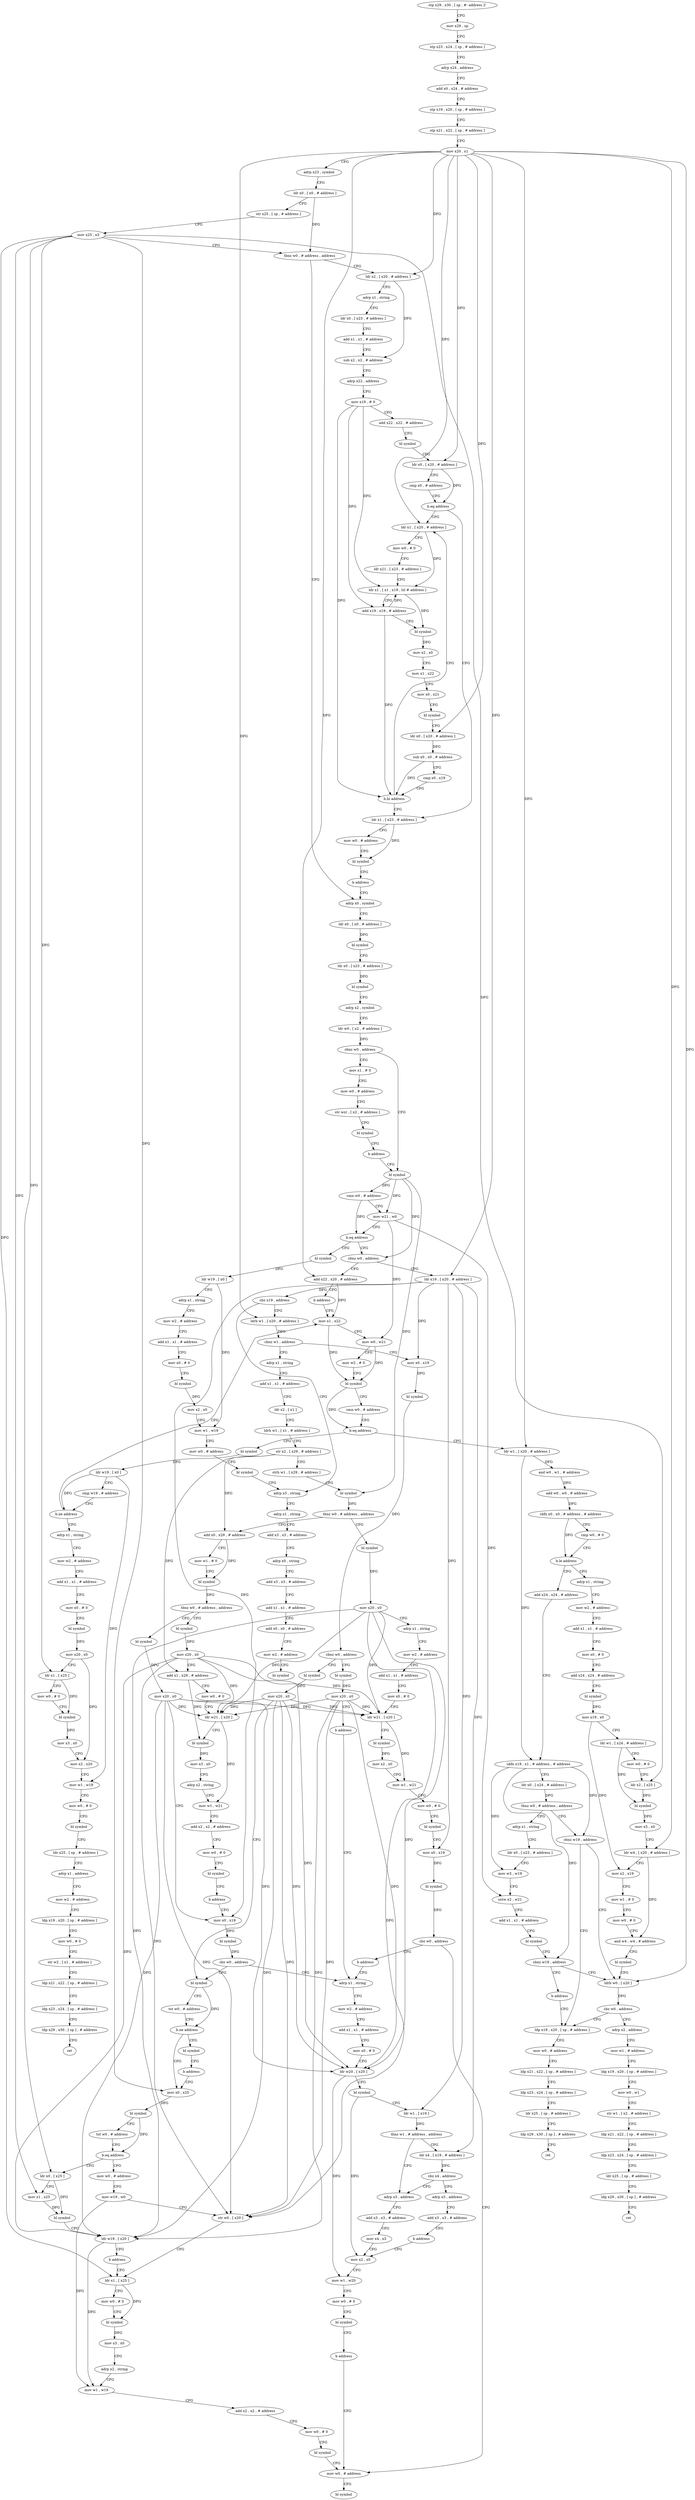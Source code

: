 digraph "func" {
"4220616" [label = "stp x29 , x30 , [ sp , #- address ]!" ]
"4220620" [label = "mov x29 , sp" ]
"4220624" [label = "stp x23 , x24 , [ sp , # address ]" ]
"4220628" [label = "adrp x24 , address" ]
"4220632" [label = "add x0 , x24 , # address" ]
"4220636" [label = "stp x19 , x20 , [ sp , # address ]" ]
"4220640" [label = "stp x21 , x22 , [ sp , # address ]" ]
"4220644" [label = "mov x20 , x1" ]
"4220648" [label = "adrp x23 , symbol" ]
"4220652" [label = "ldr x0 , [ x0 , # address ]" ]
"4220656" [label = "str x25 , [ sp , # address ]" ]
"4220660" [label = "mov x25 , x3" ]
"4220664" [label = "tbnz w0 , # address , address" ]
"4221056" [label = "ldr x2 , [ x20 , # address ]" ]
"4220668" [label = "adrp x0 , symbol" ]
"4221060" [label = "adrp x1 , string" ]
"4221064" [label = "ldr x0 , [ x23 , # address ]" ]
"4221068" [label = "add x1 , x1 , # address" ]
"4221072" [label = "sub x2 , x2 , # address" ]
"4221076" [label = "adrp x22 , address" ]
"4221080" [label = "mov x19 , # 0" ]
"4221084" [label = "add x22 , x22 , # address" ]
"4221088" [label = "bl symbol" ]
"4221092" [label = "ldr x0 , [ x20 , # address ]" ]
"4221096" [label = "cmp x0 , # address" ]
"4221100" [label = "b.eq address" ]
"4221160" [label = "ldr x1 , [ x23 , # address ]" ]
"4221104" [label = "ldr x1 , [ x20 , # address ]" ]
"4220672" [label = "ldr x0 , [ x0 , # address ]" ]
"4220676" [label = "bl symbol" ]
"4220680" [label = "ldr x0 , [ x23 , # address ]" ]
"4220684" [label = "bl symbol" ]
"4220688" [label = "adrp x2 , symbol" ]
"4220692" [label = "ldr w0 , [ x2 , # address ]" ]
"4220696" [label = "cbnz w0 , address" ]
"4221032" [label = "mov x1 , # 0" ]
"4220700" [label = "bl symbol" ]
"4221164" [label = "mov w0 , # address" ]
"4221168" [label = "bl symbol" ]
"4221172" [label = "b address" ]
"4221108" [label = "mov w0 , # 0" ]
"4221112" [label = "ldr x21 , [ x23 , # address ]" ]
"4221116" [label = "ldr x1 , [ x1 , x19 , lsl # address ]" ]
"4221120" [label = "add x19 , x19 , # address" ]
"4221124" [label = "bl symbol" ]
"4221128" [label = "mov x2 , x0" ]
"4221132" [label = "mov x1 , x22" ]
"4221136" [label = "mov x0 , x21" ]
"4221140" [label = "bl symbol" ]
"4221144" [label = "ldr x0 , [ x20 , # address ]" ]
"4221148" [label = "sub x0 , x0 , # address" ]
"4221152" [label = "cmp x0 , x19" ]
"4221156" [label = "b.hi address" ]
"4221036" [label = "mov w0 , # address" ]
"4221040" [label = "str wzr , [ x2 , # address ]" ]
"4221044" [label = "bl symbol" ]
"4221048" [label = "b address" ]
"4220704" [label = "cmn w0 , # address" ]
"4220708" [label = "mov w21 , w0" ]
"4220712" [label = "b.eq address" ]
"4221668" [label = "bl symbol" ]
"4220716" [label = "cbnz w0 , address" ]
"4221672" [label = "ldr w19 , [ x0 ]" ]
"4221676" [label = "adrp x1 , string" ]
"4221680" [label = "mov w2 , # address" ]
"4221684" [label = "add x1 , x1 , # address" ]
"4221688" [label = "mov x0 , # 0" ]
"4221692" [label = "bl symbol" ]
"4221696" [label = "mov x2 , x0" ]
"4221700" [label = "mov w1 , w19" ]
"4221704" [label = "mov w0 , # address" ]
"4221708" [label = "bl symbol" ]
"4221712" [label = "adrp x3 , string" ]
"4220840" [label = "add x22 , x20 , # address" ]
"4220720" [label = "ldr x19 , [ x20 , # address ]" ]
"4220844" [label = "b address" ]
"4220864" [label = "mov x1 , x22" ]
"4220724" [label = "cbz x19 , address" ]
"4220728" [label = "ldrb w1 , [ x20 , # address ]" ]
"4220868" [label = "mov w0 , w21" ]
"4220872" [label = "mov w2 , # 0" ]
"4220876" [label = "bl symbol" ]
"4220880" [label = "cmn w0 , # address" ]
"4220884" [label = "b.eq address" ]
"4220848" [label = "bl symbol" ]
"4220888" [label = "ldr w1 , [ x20 , # address ]" ]
"4221716" [label = "adrp x1 , string" ]
"4221720" [label = "add x3 , x3 , # address" ]
"4221724" [label = "adrp x0 , string" ]
"4221728" [label = "add x3 , x3 , # address" ]
"4221732" [label = "add x1 , x1 , # address" ]
"4221736" [label = "add x0 , x0 , # address" ]
"4221740" [label = "mov w2 , # address" ]
"4221744" [label = "bl symbol" ]
"4220732" [label = "cbnz w1 , address" ]
"4221272" [label = "adrp x1 , string" ]
"4220736" [label = "mov x0 , x19" ]
"4220852" [label = "ldr w19 , [ x0 ]" ]
"4220856" [label = "cmp w19 , # address" ]
"4220860" [label = "b.ne address" ]
"4221176" [label = "adrp x1 , string" ]
"4220892" [label = "and w0 , w1 , # address" ]
"4220896" [label = "add w0 , w0 , # address" ]
"4220900" [label = "sbfx x0 , x0 , # address , # address" ]
"4220904" [label = "cmp w0 , # 0" ]
"4220908" [label = "b.le address" ]
"4221408" [label = "add x24 , x24 , # address" ]
"4220912" [label = "adrp x1 , string" ]
"4221276" [label = "add x1 , x1 , # address" ]
"4221280" [label = "ldr x2 , [ x1 ]" ]
"4221284" [label = "ldrh w1 , [ x1 , # address ]" ]
"4221288" [label = "str x2 , [ x29 , # address ]" ]
"4221292" [label = "strh w1 , [ x29 , # address ]" ]
"4221296" [label = "bl symbol" ]
"4221300" [label = "tbnz w0 , # address , address" ]
"4221552" [label = "bl symbol" ]
"4221304" [label = "add x0 , x29 , # address" ]
"4220740" [label = "bl symbol" ]
"4220744" [label = "cbnz w0 , address" ]
"4221488" [label = "bl symbol" ]
"4220748" [label = "bl symbol" ]
"4221180" [label = "mov w2 , # address" ]
"4221184" [label = "add x1 , x1 , # address" ]
"4221188" [label = "mov x0 , # 0" ]
"4221192" [label = "bl symbol" ]
"4221196" [label = "mov x20 , x0" ]
"4221200" [label = "ldr x1 , [ x25 ]" ]
"4221204" [label = "mov w0 , # 0" ]
"4221208" [label = "bl symbol" ]
"4221212" [label = "mov x3 , x0" ]
"4221216" [label = "mov x2 , x20" ]
"4221220" [label = "mov w1 , w19" ]
"4221224" [label = "mov w0 , # 0" ]
"4221228" [label = "bl symbol" ]
"4221232" [label = "ldr x25 , [ sp , # address ]" ]
"4221236" [label = "adrp x1 , address" ]
"4221240" [label = "mov w2 , # address" ]
"4221244" [label = "ldp x19 , x20 , [ sp , # address ]" ]
"4221248" [label = "mov w0 , # 0" ]
"4221252" [label = "str w2 , [ x1 , # address ]" ]
"4221256" [label = "ldp x21 , x22 , [ sp , # address ]" ]
"4221260" [label = "ldp x23 , x24 , [ sp , # address ]" ]
"4221264" [label = "ldp x29 , x30 , [ sp ] , # address" ]
"4221268" [label = "ret" ]
"4221412" [label = "ubfx x19 , x1 , # address , # address" ]
"4221416" [label = "ldr x0 , [ x24 , # address ]" ]
"4221420" [label = "tbnz w0 , # address , address" ]
"4221520" [label = "adrp x1 , string" ]
"4221424" [label = "cbnz w19 , address" ]
"4220916" [label = "mov w2 , # address" ]
"4220920" [label = "add x1 , x1 , # address" ]
"4220924" [label = "mov x0 , # 0" ]
"4220928" [label = "add x24 , x24 , # address" ]
"4220932" [label = "bl symbol" ]
"4220936" [label = "mov x19 , x0" ]
"4220940" [label = "ldr w1 , [ x24 , # address ]" ]
"4220944" [label = "mov w0 , # 0" ]
"4220948" [label = "ldr x2 , [ x25 ]" ]
"4220952" [label = "bl symbol" ]
"4220956" [label = "mov x3 , x0" ]
"4220960" [label = "ldr w4 , [ x20 , # address ]" ]
"4220964" [label = "mov x2 , x19" ]
"4220968" [label = "mov w1 , # 0" ]
"4220972" [label = "mov w0 , # 0" ]
"4220976" [label = "and w4 , w4 , # address" ]
"4220980" [label = "bl symbol" ]
"4220984" [label = "ldrb w0 , [ x20 ]" ]
"4221556" [label = "mov x20 , x0" ]
"4221560" [label = "adrp x1 , string" ]
"4221564" [label = "mov w2 , # address" ]
"4221568" [label = "add x1 , x1 , # address" ]
"4221572" [label = "mov x0 , # 0" ]
"4221576" [label = "ldr w21 , [ x20 ]" ]
"4221580" [label = "bl symbol" ]
"4221584" [label = "mov x2 , x0" ]
"4221588" [label = "mov w1 , w21" ]
"4221592" [label = "mov w0 , # 0" ]
"4221596" [label = "bl symbol" ]
"4221600" [label = "mov x0 , x19" ]
"4221604" [label = "bl symbol" ]
"4221608" [label = "cbz w0 , address" ]
"4220832" [label = "mov w0 , # address" ]
"4221612" [label = "b address" ]
"4221308" [label = "mov w1 , # 0" ]
"4221312" [label = "bl symbol" ]
"4221316" [label = "tbnz w0 , # address , address" ]
"4221616" [label = "bl symbol" ]
"4221320" [label = "bl symbol" ]
"4221492" [label = "mov x20 , x0" ]
"4221496" [label = "b address" ]
"4221340" [label = "adrp x1 , string" ]
"4220752" [label = "mov x20 , x0" ]
"4220756" [label = "bl symbol" ]
"4221524" [label = "ldr x0 , [ x23 , # address ]" ]
"4221528" [label = "mov w3 , w19" ]
"4221532" [label = "sxtw x2 , w21" ]
"4221536" [label = "add x1 , x1 , # address" ]
"4221540" [label = "bl symbol" ]
"4221544" [label = "cbnz w19 , address" ]
"4221548" [label = "b address" ]
"4221428" [label = "ldp x19 , x20 , [ sp , # address ]" ]
"4221432" [label = "mov w0 , # address" ]
"4221436" [label = "ldp x21 , x22 , [ sp , # address ]" ]
"4221440" [label = "ldp x23 , x24 , [ sp , # address ]" ]
"4221444" [label = "ldr x25 , [ sp , # address ]" ]
"4221448" [label = "ldp x29 , x30 , [ sp ] , # address" ]
"4221452" [label = "ret" ]
"4220992" [label = "adrp x2 , address" ]
"4220996" [label = "mov w1 , # address" ]
"4221000" [label = "ldp x19 , x20 , [ sp , # address ]" ]
"4221004" [label = "mov w0 , w1" ]
"4221008" [label = "str w1 , [ x2 , # address ]" ]
"4221012" [label = "ldp x21 , x22 , [ sp , # address ]" ]
"4221016" [label = "ldp x23 , x24 , [ sp , # address ]" ]
"4221020" [label = "ldr x25 , [ sp , # address ]" ]
"4221024" [label = "ldp x29 , x30 , [ sp ] , # address" ]
"4221028" [label = "ret" ]
"4220836" [label = "bl symbol" ]
"4221620" [label = "mov x20 , x0" ]
"4221624" [label = "add x1 , x29 , # address" ]
"4221628" [label = "mov w0 , # 0" ]
"4221632" [label = "ldr w21 , [ x20 ]" ]
"4221636" [label = "bl symbol" ]
"4221640" [label = "mov x3 , x0" ]
"4221644" [label = "adrp x2 , string" ]
"4221648" [label = "mov w1 , w21" ]
"4221652" [label = "add x2 , x2 , # address" ]
"4221656" [label = "mov w0 , # 0" ]
"4221660" [label = "bl symbol" ]
"4221664" [label = "b address" ]
"4221328" [label = "mov x0 , x19" ]
"4221324" [label = "mov x20 , x0" ]
"4221344" [label = "mov w2 , # address" ]
"4221348" [label = "add x1 , x1 , # address" ]
"4221352" [label = "mov x0 , # 0" ]
"4221356" [label = "ldr w20 , [ x20 ]" ]
"4221360" [label = "bl symbol" ]
"4221364" [label = "ldr w1 , [ x19 ]" ]
"4221368" [label = "tbnz w1 , # address , address" ]
"4221500" [label = "ldr x4 , [ x19 , # address ]" ]
"4221372" [label = "adrp x3 , address" ]
"4221480" [label = "bl symbol" ]
"4221484" [label = "b address" ]
"4220768" [label = "mov x0 , x25" ]
"4220772" [label = "bl symbol" ]
"4220776" [label = "tst w0 , # address" ]
"4220780" [label = "b.eq address" ]
"4221456" [label = "ldr x0 , [ x25 ]" ]
"4220784" [label = "mov w0 , # address" ]
"4220988" [label = "cbz w0 , address" ]
"4221332" [label = "bl symbol" ]
"4221336" [label = "cbz w0 , address" ]
"4220760" [label = "tst w0 , # address" ]
"4220764" [label = "b.ne address" ]
"4221504" [label = "cbz x4 , address" ]
"4221508" [label = "adrp x3 , address" ]
"4221376" [label = "add x3 , x3 , # address" ]
"4221380" [label = "mov x4 , x3" ]
"4221384" [label = "mov x2 , x0" ]
"4221460" [label = "mov x1 , x25" ]
"4221464" [label = "bl symbol" ]
"4221468" [label = "ldr w19 , [ x20 ]" ]
"4221472" [label = "b address" ]
"4220796" [label = "ldr x1 , [ x25 ]" ]
"4220788" [label = "mov w19 , w0" ]
"4220792" [label = "str w0 , [ x20 ]" ]
"4221512" [label = "add x3 , x3 , # address" ]
"4221516" [label = "b address" ]
"4220800" [label = "mov w0 , # 0" ]
"4220804" [label = "bl symbol" ]
"4220808" [label = "mov x3 , x0" ]
"4220812" [label = "adrp x2 , string" ]
"4220816" [label = "mov w1 , w19" ]
"4220820" [label = "add x2 , x2 , # address" ]
"4220824" [label = "mov w0 , # 0" ]
"4220828" [label = "bl symbol" ]
"4221388" [label = "mov w1 , w20" ]
"4221392" [label = "mov w0 , # 0" ]
"4221396" [label = "bl symbol" ]
"4221400" [label = "b address" ]
"4220616" -> "4220620" [ label = "CFG" ]
"4220620" -> "4220624" [ label = "CFG" ]
"4220624" -> "4220628" [ label = "CFG" ]
"4220628" -> "4220632" [ label = "CFG" ]
"4220632" -> "4220636" [ label = "CFG" ]
"4220636" -> "4220640" [ label = "CFG" ]
"4220640" -> "4220644" [ label = "CFG" ]
"4220644" -> "4220648" [ label = "CFG" ]
"4220644" -> "4221056" [ label = "DFG" ]
"4220644" -> "4221092" [ label = "DFG" ]
"4220644" -> "4221104" [ label = "DFG" ]
"4220644" -> "4221144" [ label = "DFG" ]
"4220644" -> "4220840" [ label = "DFG" ]
"4220644" -> "4220720" [ label = "DFG" ]
"4220644" -> "4220728" [ label = "DFG" ]
"4220644" -> "4220888" [ label = "DFG" ]
"4220644" -> "4220960" [ label = "DFG" ]
"4220644" -> "4220984" [ label = "DFG" ]
"4220648" -> "4220652" [ label = "CFG" ]
"4220652" -> "4220656" [ label = "CFG" ]
"4220652" -> "4220664" [ label = "DFG" ]
"4220656" -> "4220660" [ label = "CFG" ]
"4220660" -> "4220664" [ label = "CFG" ]
"4220660" -> "4221200" [ label = "DFG" ]
"4220660" -> "4220948" [ label = "DFG" ]
"4220660" -> "4220768" [ label = "DFG" ]
"4220660" -> "4221456" [ label = "DFG" ]
"4220660" -> "4221460" [ label = "DFG" ]
"4220660" -> "4220796" [ label = "DFG" ]
"4220664" -> "4221056" [ label = "CFG" ]
"4220664" -> "4220668" [ label = "CFG" ]
"4221056" -> "4221060" [ label = "CFG" ]
"4221056" -> "4221072" [ label = "DFG" ]
"4220668" -> "4220672" [ label = "CFG" ]
"4221060" -> "4221064" [ label = "CFG" ]
"4221064" -> "4221068" [ label = "CFG" ]
"4221068" -> "4221072" [ label = "CFG" ]
"4221072" -> "4221076" [ label = "CFG" ]
"4221076" -> "4221080" [ label = "CFG" ]
"4221080" -> "4221084" [ label = "CFG" ]
"4221080" -> "4221116" [ label = "DFG" ]
"4221080" -> "4221120" [ label = "DFG" ]
"4221080" -> "4221156" [ label = "DFG" ]
"4221084" -> "4221088" [ label = "CFG" ]
"4221088" -> "4221092" [ label = "CFG" ]
"4221092" -> "4221096" [ label = "CFG" ]
"4221092" -> "4221100" [ label = "DFG" ]
"4221096" -> "4221100" [ label = "CFG" ]
"4221100" -> "4221160" [ label = "CFG" ]
"4221100" -> "4221104" [ label = "CFG" ]
"4221160" -> "4221164" [ label = "CFG" ]
"4221160" -> "4221168" [ label = "DFG" ]
"4221104" -> "4221108" [ label = "CFG" ]
"4221104" -> "4221116" [ label = "DFG" ]
"4220672" -> "4220676" [ label = "DFG" ]
"4220676" -> "4220680" [ label = "CFG" ]
"4220680" -> "4220684" [ label = "DFG" ]
"4220684" -> "4220688" [ label = "CFG" ]
"4220688" -> "4220692" [ label = "CFG" ]
"4220692" -> "4220696" [ label = "DFG" ]
"4220696" -> "4221032" [ label = "CFG" ]
"4220696" -> "4220700" [ label = "CFG" ]
"4221032" -> "4221036" [ label = "CFG" ]
"4220700" -> "4220704" [ label = "DFG" ]
"4220700" -> "4220708" [ label = "DFG" ]
"4220700" -> "4220716" [ label = "DFG" ]
"4220700" -> "4221296" [ label = "DFG" ]
"4221164" -> "4221168" [ label = "CFG" ]
"4221168" -> "4221172" [ label = "CFG" ]
"4221172" -> "4220668" [ label = "CFG" ]
"4221108" -> "4221112" [ label = "CFG" ]
"4221112" -> "4221116" [ label = "CFG" ]
"4221116" -> "4221120" [ label = "CFG" ]
"4221116" -> "4221124" [ label = "DFG" ]
"4221120" -> "4221124" [ label = "CFG" ]
"4221120" -> "4221116" [ label = "DFG" ]
"4221120" -> "4221156" [ label = "DFG" ]
"4221124" -> "4221128" [ label = "DFG" ]
"4221128" -> "4221132" [ label = "CFG" ]
"4221132" -> "4221136" [ label = "CFG" ]
"4221136" -> "4221140" [ label = "CFG" ]
"4221140" -> "4221144" [ label = "CFG" ]
"4221144" -> "4221148" [ label = "DFG" ]
"4221148" -> "4221152" [ label = "CFG" ]
"4221148" -> "4221156" [ label = "DFG" ]
"4221152" -> "4221156" [ label = "CFG" ]
"4221156" -> "4221104" [ label = "CFG" ]
"4221156" -> "4221160" [ label = "CFG" ]
"4221036" -> "4221040" [ label = "CFG" ]
"4221040" -> "4221044" [ label = "CFG" ]
"4221044" -> "4221048" [ label = "CFG" ]
"4221048" -> "4220700" [ label = "CFG" ]
"4220704" -> "4220708" [ label = "CFG" ]
"4220704" -> "4220712" [ label = "DFG" ]
"4220708" -> "4220712" [ label = "CFG" ]
"4220708" -> "4220868" [ label = "DFG" ]
"4220708" -> "4221532" [ label = "DFG" ]
"4220712" -> "4221668" [ label = "CFG" ]
"4220712" -> "4220716" [ label = "CFG" ]
"4221668" -> "4221672" [ label = "DFG" ]
"4220716" -> "4220840" [ label = "CFG" ]
"4220716" -> "4220720" [ label = "CFG" ]
"4221672" -> "4221676" [ label = "CFG" ]
"4221672" -> "4221700" [ label = "DFG" ]
"4221676" -> "4221680" [ label = "CFG" ]
"4221680" -> "4221684" [ label = "CFG" ]
"4221684" -> "4221688" [ label = "CFG" ]
"4221688" -> "4221692" [ label = "CFG" ]
"4221692" -> "4221696" [ label = "DFG" ]
"4221696" -> "4221700" [ label = "CFG" ]
"4221700" -> "4221704" [ label = "CFG" ]
"4221704" -> "4221708" [ label = "CFG" ]
"4221708" -> "4221712" [ label = "CFG" ]
"4221712" -> "4221716" [ label = "CFG" ]
"4220840" -> "4220844" [ label = "CFG" ]
"4220840" -> "4220864" [ label = "DFG" ]
"4220720" -> "4220724" [ label = "DFG" ]
"4220720" -> "4220736" [ label = "DFG" ]
"4220720" -> "4221600" [ label = "DFG" ]
"4220720" -> "4221364" [ label = "DFG" ]
"4220720" -> "4221328" [ label = "DFG" ]
"4220720" -> "4221500" [ label = "DFG" ]
"4220844" -> "4220864" [ label = "CFG" ]
"4220864" -> "4220868" [ label = "CFG" ]
"4220864" -> "4220876" [ label = "DFG" ]
"4220724" -> "4221712" [ label = "CFG" ]
"4220724" -> "4220728" [ label = "CFG" ]
"4220728" -> "4220732" [ label = "DFG" ]
"4220868" -> "4220872" [ label = "CFG" ]
"4220868" -> "4220876" [ label = "DFG" ]
"4220872" -> "4220876" [ label = "CFG" ]
"4220876" -> "4220880" [ label = "CFG" ]
"4220876" -> "4220884" [ label = "DFG" ]
"4220880" -> "4220884" [ label = "CFG" ]
"4220884" -> "4220848" [ label = "CFG" ]
"4220884" -> "4220888" [ label = "CFG" ]
"4220848" -> "4220852" [ label = "DFG" ]
"4220888" -> "4220892" [ label = "DFG" ]
"4220888" -> "4221412" [ label = "DFG" ]
"4221716" -> "4221720" [ label = "CFG" ]
"4221720" -> "4221724" [ label = "CFG" ]
"4221724" -> "4221728" [ label = "CFG" ]
"4221728" -> "4221732" [ label = "CFG" ]
"4221732" -> "4221736" [ label = "CFG" ]
"4221736" -> "4221740" [ label = "CFG" ]
"4221740" -> "4221744" [ label = "CFG" ]
"4220732" -> "4221272" [ label = "CFG" ]
"4220732" -> "4220736" [ label = "CFG" ]
"4221272" -> "4221276" [ label = "CFG" ]
"4220736" -> "4220740" [ label = "DFG" ]
"4220852" -> "4220856" [ label = "CFG" ]
"4220852" -> "4220860" [ label = "DFG" ]
"4220852" -> "4221220" [ label = "DFG" ]
"4220856" -> "4220860" [ label = "CFG" ]
"4220860" -> "4221176" [ label = "CFG" ]
"4220860" -> "4220864" [ label = "CFG" ]
"4221176" -> "4221180" [ label = "CFG" ]
"4220892" -> "4220896" [ label = "DFG" ]
"4220896" -> "4220900" [ label = "DFG" ]
"4220900" -> "4220904" [ label = "CFG" ]
"4220900" -> "4220908" [ label = "DFG" ]
"4220904" -> "4220908" [ label = "CFG" ]
"4220908" -> "4221408" [ label = "CFG" ]
"4220908" -> "4220912" [ label = "CFG" ]
"4221408" -> "4221412" [ label = "CFG" ]
"4220912" -> "4220916" [ label = "CFG" ]
"4221276" -> "4221280" [ label = "CFG" ]
"4221280" -> "4221284" [ label = "CFG" ]
"4221284" -> "4221288" [ label = "CFG" ]
"4221288" -> "4221292" [ label = "CFG" ]
"4221288" -> "4221304" [ label = "DFG" ]
"4221288" -> "4221624" [ label = "DFG" ]
"4221292" -> "4221296" [ label = "CFG" ]
"4221296" -> "4221300" [ label = "DFG" ]
"4221300" -> "4221552" [ label = "CFG" ]
"4221300" -> "4221304" [ label = "CFG" ]
"4221552" -> "4221556" [ label = "DFG" ]
"4221304" -> "4221308" [ label = "CFG" ]
"4221304" -> "4221312" [ label = "DFG" ]
"4220740" -> "4220744" [ label = "DFG" ]
"4220744" -> "4221488" [ label = "CFG" ]
"4220744" -> "4220748" [ label = "CFG" ]
"4221488" -> "4221492" [ label = "DFG" ]
"4220748" -> "4220752" [ label = "DFG" ]
"4221180" -> "4221184" [ label = "CFG" ]
"4221184" -> "4221188" [ label = "CFG" ]
"4221188" -> "4221192" [ label = "CFG" ]
"4221192" -> "4221196" [ label = "DFG" ]
"4221196" -> "4221200" [ label = "CFG" ]
"4221196" -> "4221216" [ label = "DFG" ]
"4221200" -> "4221204" [ label = "CFG" ]
"4221200" -> "4221208" [ label = "DFG" ]
"4221204" -> "4221208" [ label = "CFG" ]
"4221208" -> "4221212" [ label = "DFG" ]
"4221212" -> "4221216" [ label = "CFG" ]
"4221216" -> "4221220" [ label = "CFG" ]
"4221220" -> "4221224" [ label = "CFG" ]
"4221224" -> "4221228" [ label = "CFG" ]
"4221228" -> "4221232" [ label = "CFG" ]
"4221232" -> "4221236" [ label = "CFG" ]
"4221236" -> "4221240" [ label = "CFG" ]
"4221240" -> "4221244" [ label = "CFG" ]
"4221244" -> "4221248" [ label = "CFG" ]
"4221248" -> "4221252" [ label = "CFG" ]
"4221252" -> "4221256" [ label = "CFG" ]
"4221256" -> "4221260" [ label = "CFG" ]
"4221260" -> "4221264" [ label = "CFG" ]
"4221264" -> "4221268" [ label = "CFG" ]
"4221412" -> "4221416" [ label = "CFG" ]
"4221412" -> "4221528" [ label = "DFG" ]
"4221412" -> "4221544" [ label = "DFG" ]
"4221412" -> "4221424" [ label = "DFG" ]
"4221416" -> "4221420" [ label = "DFG" ]
"4221420" -> "4221520" [ label = "CFG" ]
"4221420" -> "4221424" [ label = "CFG" ]
"4221520" -> "4221524" [ label = "CFG" ]
"4221424" -> "4220984" [ label = "CFG" ]
"4221424" -> "4221428" [ label = "CFG" ]
"4220916" -> "4220920" [ label = "CFG" ]
"4220920" -> "4220924" [ label = "CFG" ]
"4220924" -> "4220928" [ label = "CFG" ]
"4220928" -> "4220932" [ label = "CFG" ]
"4220932" -> "4220936" [ label = "DFG" ]
"4220936" -> "4220940" [ label = "CFG" ]
"4220936" -> "4220964" [ label = "DFG" ]
"4220940" -> "4220944" [ label = "CFG" ]
"4220940" -> "4220952" [ label = "DFG" ]
"4220944" -> "4220948" [ label = "CFG" ]
"4220948" -> "4220952" [ label = "DFG" ]
"4220952" -> "4220956" [ label = "DFG" ]
"4220956" -> "4220960" [ label = "CFG" ]
"4220960" -> "4220964" [ label = "CFG" ]
"4220960" -> "4220976" [ label = "DFG" ]
"4220964" -> "4220968" [ label = "CFG" ]
"4220968" -> "4220972" [ label = "CFG" ]
"4220972" -> "4220976" [ label = "CFG" ]
"4220976" -> "4220980" [ label = "CFG" ]
"4220980" -> "4220984" [ label = "CFG" ]
"4220984" -> "4220988" [ label = "DFG" ]
"4221556" -> "4221560" [ label = "CFG" ]
"4221556" -> "4221576" [ label = "DFG" ]
"4221556" -> "4221632" [ label = "DFG" ]
"4221556" -> "4221356" [ label = "DFG" ]
"4221556" -> "4221468" [ label = "DFG" ]
"4221556" -> "4220792" [ label = "DFG" ]
"4221560" -> "4221564" [ label = "CFG" ]
"4221564" -> "4221568" [ label = "CFG" ]
"4221568" -> "4221572" [ label = "CFG" ]
"4221572" -> "4221576" [ label = "CFG" ]
"4221576" -> "4221580" [ label = "CFG" ]
"4221576" -> "4221588" [ label = "DFG" ]
"4221580" -> "4221584" [ label = "DFG" ]
"4221584" -> "4221588" [ label = "CFG" ]
"4221588" -> "4221592" [ label = "CFG" ]
"4221592" -> "4221596" [ label = "CFG" ]
"4221596" -> "4221600" [ label = "CFG" ]
"4221600" -> "4221604" [ label = "DFG" ]
"4221604" -> "4221608" [ label = "DFG" ]
"4221608" -> "4220832" [ label = "CFG" ]
"4221608" -> "4221612" [ label = "CFG" ]
"4220832" -> "4220836" [ label = "CFG" ]
"4221612" -> "4221340" [ label = "CFG" ]
"4221308" -> "4221312" [ label = "CFG" ]
"4221312" -> "4221316" [ label = "DFG" ]
"4221316" -> "4221616" [ label = "CFG" ]
"4221316" -> "4221320" [ label = "CFG" ]
"4221616" -> "4221620" [ label = "DFG" ]
"4221320" -> "4221324" [ label = "DFG" ]
"4221492" -> "4221496" [ label = "CFG" ]
"4221492" -> "4221576" [ label = "DFG" ]
"4221492" -> "4221632" [ label = "DFG" ]
"4221492" -> "4221356" [ label = "DFG" ]
"4221492" -> "4221468" [ label = "DFG" ]
"4221492" -> "4220792" [ label = "DFG" ]
"4221496" -> "4221340" [ label = "CFG" ]
"4221340" -> "4221344" [ label = "CFG" ]
"4220752" -> "4220756" [ label = "CFG" ]
"4220752" -> "4221576" [ label = "DFG" ]
"4220752" -> "4221632" [ label = "DFG" ]
"4220752" -> "4221356" [ label = "DFG" ]
"4220752" -> "4221468" [ label = "DFG" ]
"4220752" -> "4220792" [ label = "DFG" ]
"4220756" -> "4220760" [ label = "CFG" ]
"4220756" -> "4220764" [ label = "DFG" ]
"4221524" -> "4221528" [ label = "CFG" ]
"4221528" -> "4221532" [ label = "CFG" ]
"4221532" -> "4221536" [ label = "CFG" ]
"4221536" -> "4221540" [ label = "CFG" ]
"4221540" -> "4221544" [ label = "CFG" ]
"4221544" -> "4220984" [ label = "CFG" ]
"4221544" -> "4221548" [ label = "CFG" ]
"4221548" -> "4221428" [ label = "CFG" ]
"4221428" -> "4221432" [ label = "CFG" ]
"4221432" -> "4221436" [ label = "CFG" ]
"4221436" -> "4221440" [ label = "CFG" ]
"4221440" -> "4221444" [ label = "CFG" ]
"4221444" -> "4221448" [ label = "CFG" ]
"4221448" -> "4221452" [ label = "CFG" ]
"4220992" -> "4220996" [ label = "CFG" ]
"4220996" -> "4221000" [ label = "CFG" ]
"4221000" -> "4221004" [ label = "CFG" ]
"4221004" -> "4221008" [ label = "CFG" ]
"4221008" -> "4221012" [ label = "CFG" ]
"4221012" -> "4221016" [ label = "CFG" ]
"4221016" -> "4221020" [ label = "CFG" ]
"4221020" -> "4221024" [ label = "CFG" ]
"4221024" -> "4221028" [ label = "CFG" ]
"4221620" -> "4221624" [ label = "CFG" ]
"4221620" -> "4221576" [ label = "DFG" ]
"4221620" -> "4221632" [ label = "DFG" ]
"4221620" -> "4221356" [ label = "DFG" ]
"4221620" -> "4221468" [ label = "DFG" ]
"4221620" -> "4220792" [ label = "DFG" ]
"4221624" -> "4221628" [ label = "CFG" ]
"4221624" -> "4221636" [ label = "DFG" ]
"4221628" -> "4221632" [ label = "CFG" ]
"4221632" -> "4221636" [ label = "CFG" ]
"4221632" -> "4221648" [ label = "DFG" ]
"4221636" -> "4221640" [ label = "DFG" ]
"4221640" -> "4221644" [ label = "CFG" ]
"4221644" -> "4221648" [ label = "CFG" ]
"4221648" -> "4221652" [ label = "CFG" ]
"4221652" -> "4221656" [ label = "CFG" ]
"4221656" -> "4221660" [ label = "CFG" ]
"4221660" -> "4221664" [ label = "CFG" ]
"4221664" -> "4221328" [ label = "CFG" ]
"4221328" -> "4221332" [ label = "DFG" ]
"4221324" -> "4221328" [ label = "CFG" ]
"4221324" -> "4221576" [ label = "DFG" ]
"4221324" -> "4221632" [ label = "DFG" ]
"4221324" -> "4221356" [ label = "DFG" ]
"4221324" -> "4221468" [ label = "DFG" ]
"4221324" -> "4220792" [ label = "DFG" ]
"4221344" -> "4221348" [ label = "CFG" ]
"4221348" -> "4221352" [ label = "CFG" ]
"4221352" -> "4221356" [ label = "CFG" ]
"4221356" -> "4221360" [ label = "CFG" ]
"4221356" -> "4221388" [ label = "DFG" ]
"4221360" -> "4221364" [ label = "CFG" ]
"4221360" -> "4221384" [ label = "DFG" ]
"4221364" -> "4221368" [ label = "DFG" ]
"4221368" -> "4221500" [ label = "CFG" ]
"4221368" -> "4221372" [ label = "CFG" ]
"4221500" -> "4221504" [ label = "DFG" ]
"4221372" -> "4221376" [ label = "CFG" ]
"4221480" -> "4221484" [ label = "CFG" ]
"4221484" -> "4220768" [ label = "CFG" ]
"4220768" -> "4220772" [ label = "DFG" ]
"4220772" -> "4220776" [ label = "CFG" ]
"4220772" -> "4220780" [ label = "DFG" ]
"4220776" -> "4220780" [ label = "CFG" ]
"4220780" -> "4221456" [ label = "CFG" ]
"4220780" -> "4220784" [ label = "CFG" ]
"4221456" -> "4221460" [ label = "CFG" ]
"4221456" -> "4221464" [ label = "DFG" ]
"4220784" -> "4220788" [ label = "CFG" ]
"4220988" -> "4221428" [ label = "CFG" ]
"4220988" -> "4220992" [ label = "CFG" ]
"4221332" -> "4221336" [ label = "DFG" ]
"4221336" -> "4220756" [ label = "CFG" ]
"4221336" -> "4221340" [ label = "CFG" ]
"4220760" -> "4220764" [ label = "CFG" ]
"4220764" -> "4221480" [ label = "CFG" ]
"4220764" -> "4220768" [ label = "CFG" ]
"4221504" -> "4221372" [ label = "CFG" ]
"4221504" -> "4221508" [ label = "CFG" ]
"4221508" -> "4221512" [ label = "CFG" ]
"4221376" -> "4221380" [ label = "CFG" ]
"4221380" -> "4221384" [ label = "CFG" ]
"4221384" -> "4221388" [ label = "CFG" ]
"4221460" -> "4221464" [ label = "DFG" ]
"4221464" -> "4221468" [ label = "CFG" ]
"4221468" -> "4221472" [ label = "CFG" ]
"4221468" -> "4220816" [ label = "DFG" ]
"4221472" -> "4220796" [ label = "CFG" ]
"4220796" -> "4220800" [ label = "CFG" ]
"4220796" -> "4220804" [ label = "DFG" ]
"4220788" -> "4220792" [ label = "CFG" ]
"4220788" -> "4220816" [ label = "DFG" ]
"4220792" -> "4220796" [ label = "CFG" ]
"4221512" -> "4221516" [ label = "CFG" ]
"4221516" -> "4221384" [ label = "CFG" ]
"4220800" -> "4220804" [ label = "CFG" ]
"4220804" -> "4220808" [ label = "DFG" ]
"4220808" -> "4220812" [ label = "CFG" ]
"4220812" -> "4220816" [ label = "CFG" ]
"4220816" -> "4220820" [ label = "CFG" ]
"4220820" -> "4220824" [ label = "CFG" ]
"4220824" -> "4220828" [ label = "CFG" ]
"4220828" -> "4220832" [ label = "CFG" ]
"4221388" -> "4221392" [ label = "CFG" ]
"4221392" -> "4221396" [ label = "CFG" ]
"4221396" -> "4221400" [ label = "CFG" ]
"4221400" -> "4220832" [ label = "CFG" ]
}
